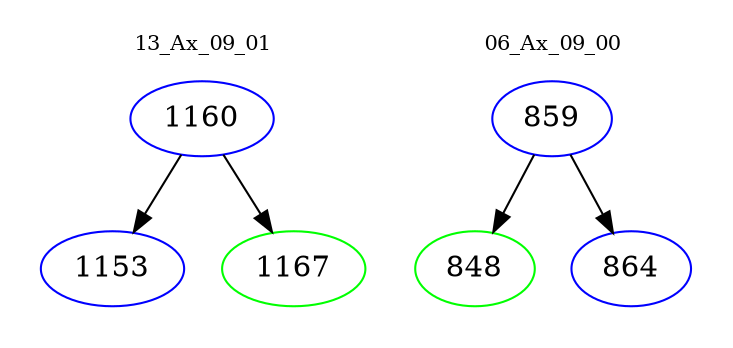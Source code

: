 digraph{
subgraph cluster_0 {
color = white
label = "13_Ax_09_01";
fontsize=10;
T0_1160 [label="1160", color="blue"]
T0_1160 -> T0_1153 [color="black"]
T0_1153 [label="1153", color="blue"]
T0_1160 -> T0_1167 [color="black"]
T0_1167 [label="1167", color="green"]
}
subgraph cluster_1 {
color = white
label = "06_Ax_09_00";
fontsize=10;
T1_859 [label="859", color="blue"]
T1_859 -> T1_848 [color="black"]
T1_848 [label="848", color="green"]
T1_859 -> T1_864 [color="black"]
T1_864 [label="864", color="blue"]
}
}
